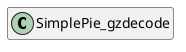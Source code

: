 @startuml
set namespaceSeparator \\
hide members
hide << alias >> circle

class SimplePie_gzdecode
@enduml
